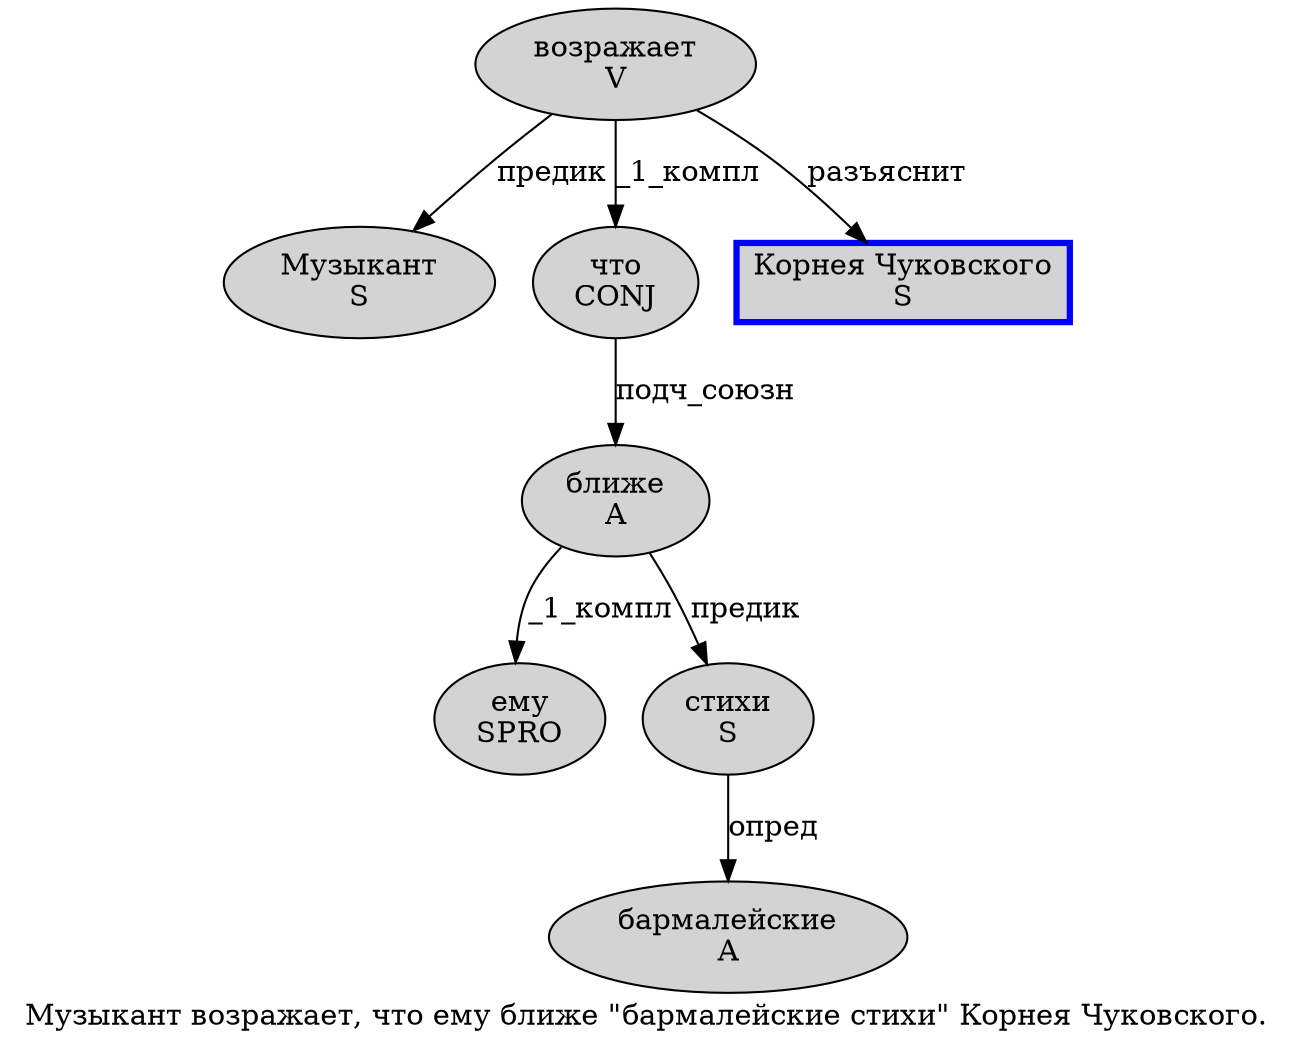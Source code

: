 digraph SENTENCE_1324 {
	graph [label="Музыкант возражает, что ему ближе \"бармалейские стихи\" Корнея Чуковского."]
	node [style=filled]
		0 [label="Музыкант
S" color="" fillcolor=lightgray penwidth=1 shape=ellipse]
		1 [label="возражает
V" color="" fillcolor=lightgray penwidth=1 shape=ellipse]
		3 [label="что
CONJ" color="" fillcolor=lightgray penwidth=1 shape=ellipse]
		4 [label="ему
SPRO" color="" fillcolor=lightgray penwidth=1 shape=ellipse]
		5 [label="ближе
A" color="" fillcolor=lightgray penwidth=1 shape=ellipse]
		7 [label="бармалейские
A" color="" fillcolor=lightgray penwidth=1 shape=ellipse]
		8 [label="стихи
S" color="" fillcolor=lightgray penwidth=1 shape=ellipse]
		10 [label="Корнея Чуковского
S" color=blue fillcolor=lightgray penwidth=3 shape=box]
			1 -> 0 [label="предик"]
			1 -> 3 [label="_1_компл"]
			1 -> 10 [label="разъяснит"]
			8 -> 7 [label="опред"]
			5 -> 4 [label="_1_компл"]
			5 -> 8 [label="предик"]
			3 -> 5 [label="подч_союзн"]
}